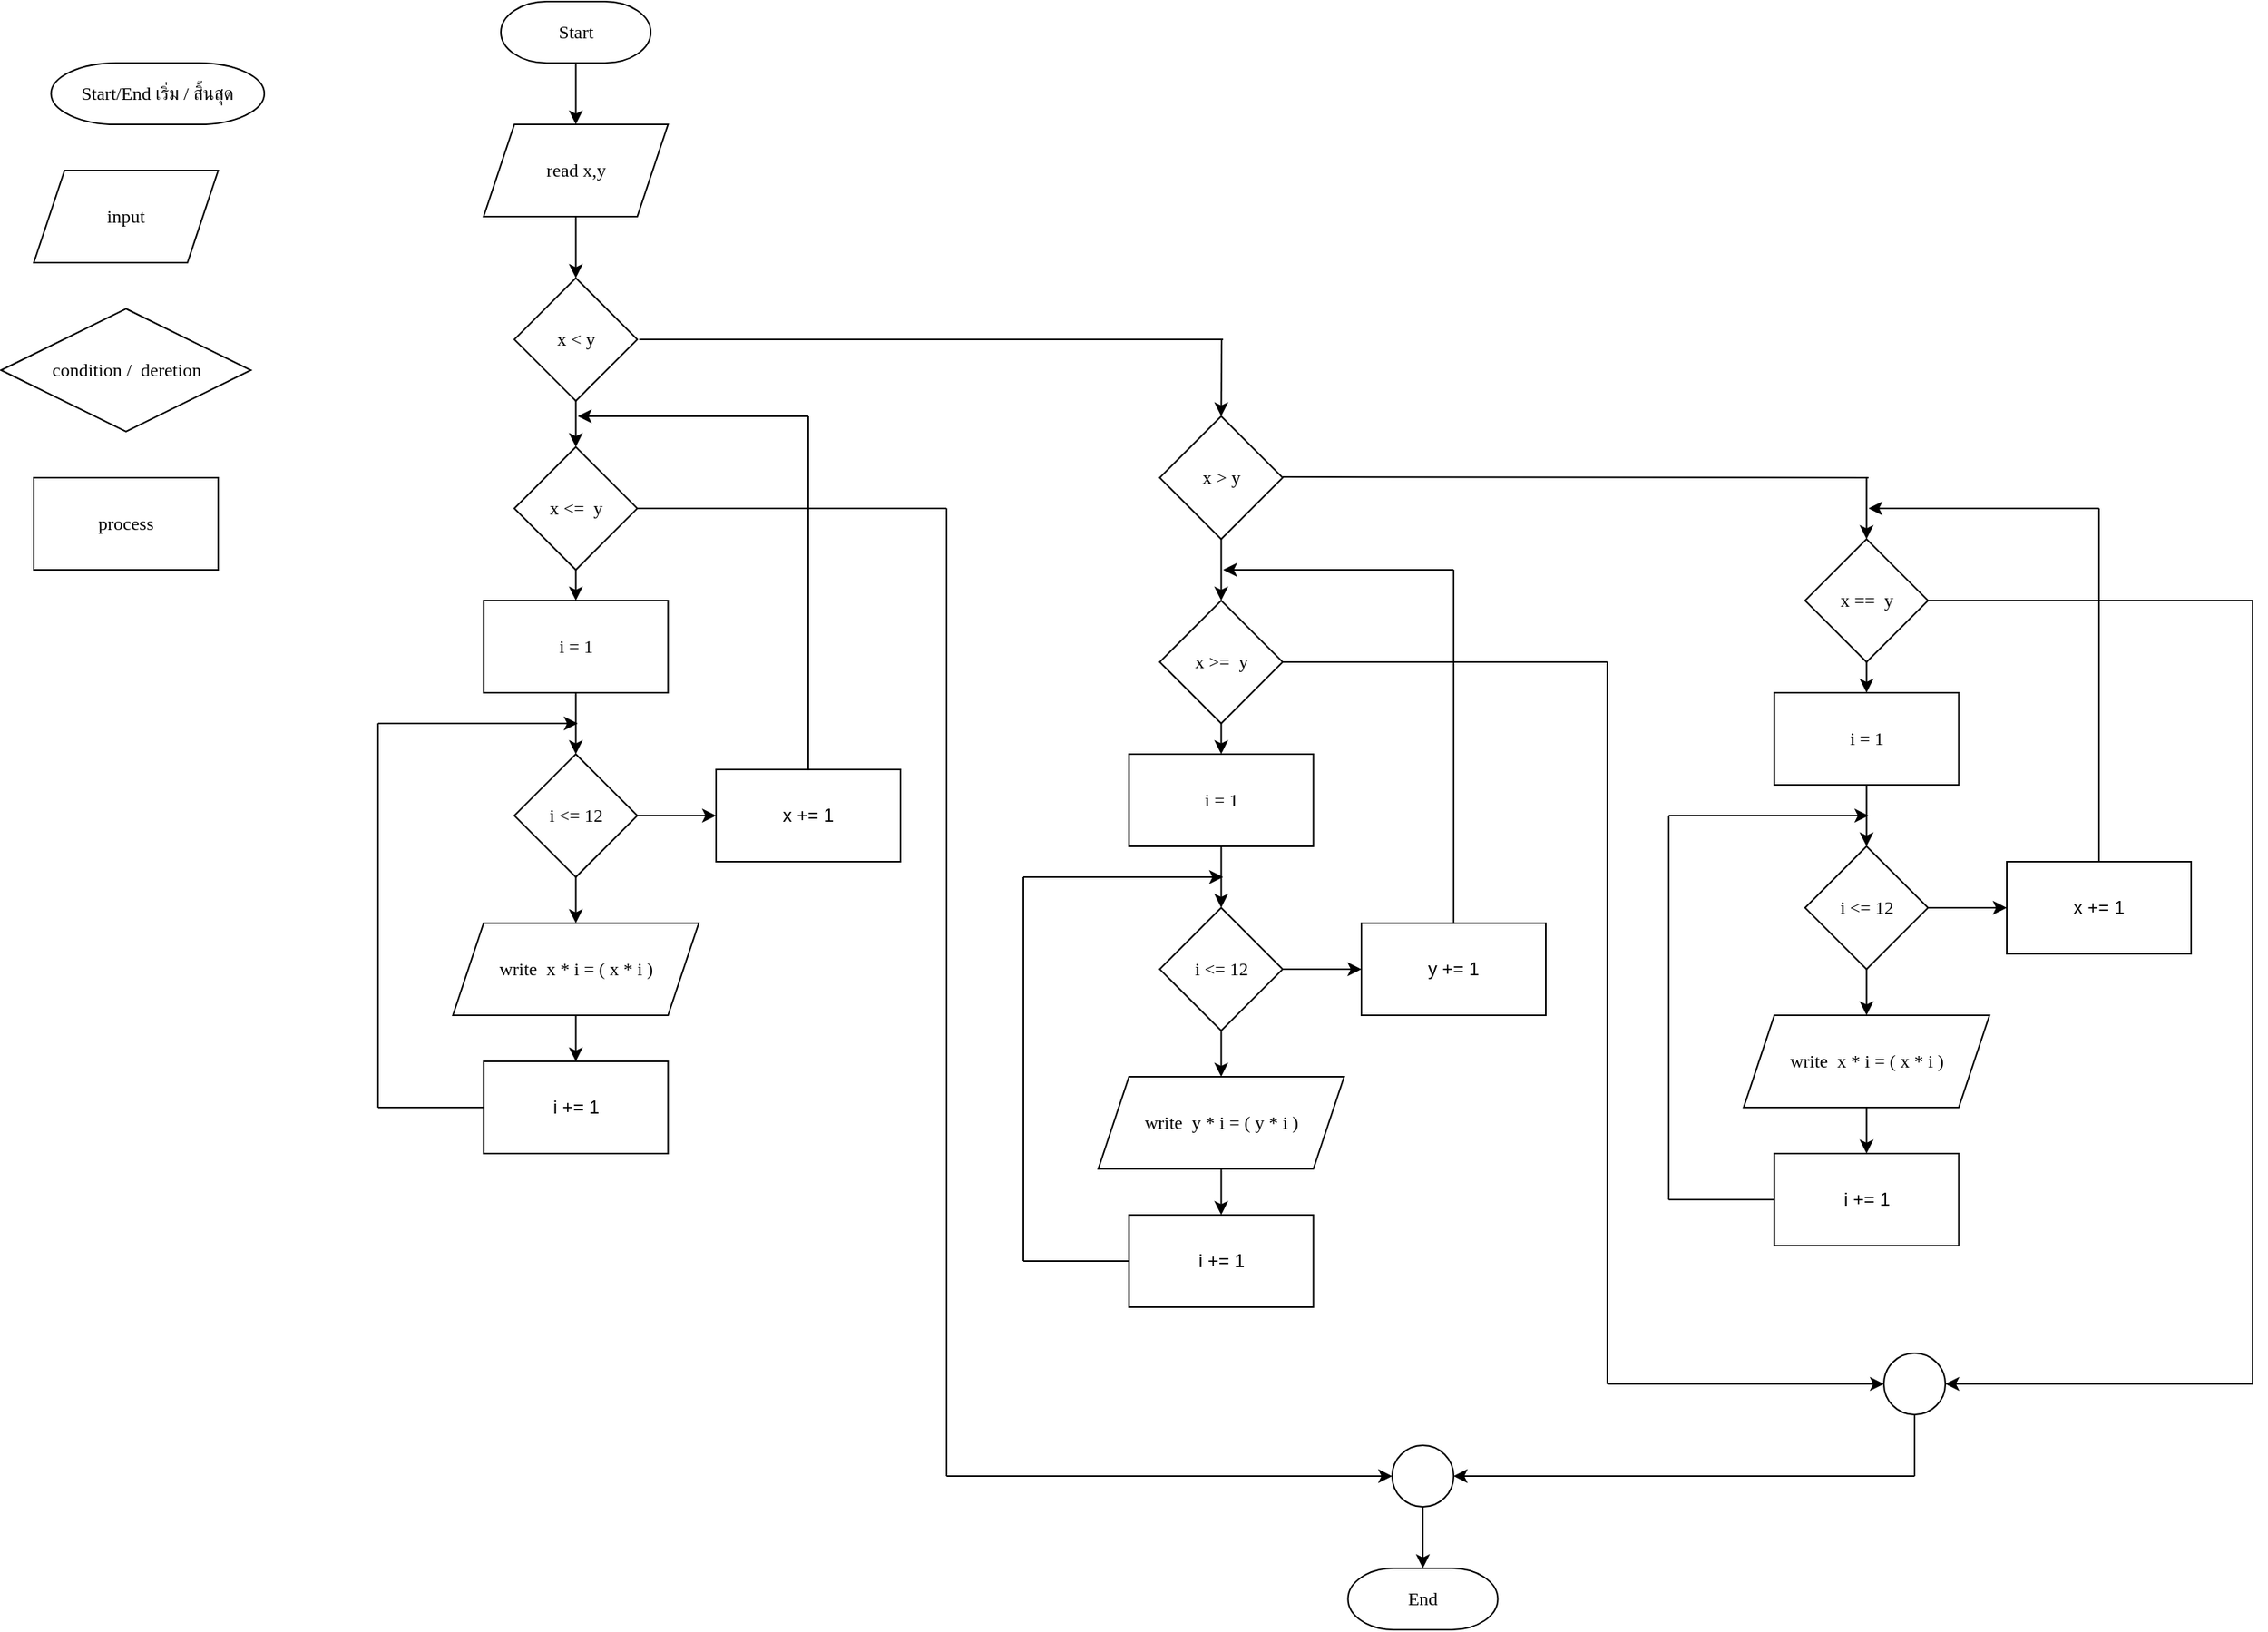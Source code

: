 <mxfile>
    <diagram id="NRDNzX-dKBAHmoYMg2SF" name="Page-1">
        <mxGraphModel dx="1962" dy="528" grid="1" gridSize="10" guides="1" tooltips="1" connect="1" arrows="1" fold="1" page="1" pageScale="1" pageWidth="850" pageHeight="1100" math="0" shadow="0">
            <root>
                <mxCell id="0"/>
                <mxCell id="1" parent="0"/>
                <mxCell id="4" value="" style="edgeStyle=none;html=1;" parent="1" source="2" target="3" edge="1">
                    <mxGeometry relative="1" as="geometry"/>
                </mxCell>
                <mxCell id="2" value="&lt;font data-font-src=&quot;https://fonts.googleapis.com/css?family=Kanit&quot; face=&quot;Kanit&quot;&gt;Start&lt;/font&gt;" style="strokeWidth=1;html=1;shape=mxgraph.flowchart.terminator;whiteSpace=wrap;" parent="1" vertex="1">
                    <mxGeometry x="-106" y="20" width="97.5" height="40" as="geometry"/>
                </mxCell>
                <mxCell id="6" value="" style="edgeStyle=none;html=1;fontFamily=Kanit;fontSource=https%3A%2F%2Ffonts.googleapis.com%2Fcss%3Ffamily%3DKanit;" parent="1" source="3" target="5" edge="1">
                    <mxGeometry relative="1" as="geometry"/>
                </mxCell>
                <mxCell id="3" value="&lt;font data-font-src=&quot;https://fonts.googleapis.com/css?family=Kanit&quot; face=&quot;Kanit&quot;&gt;read x,y&lt;/font&gt;" style="shape=parallelogram;perimeter=parallelogramPerimeter;whiteSpace=wrap;html=1;fixedSize=1;" parent="1" vertex="1">
                    <mxGeometry x="-117.25" y="100" width="120" height="60" as="geometry"/>
                </mxCell>
                <mxCell id="67" value="" style="edgeStyle=none;html=1;fontFamily=Kanit;fontSource=https%3A%2F%2Ffonts.googleapis.com%2Fcss%3Ffamily%3DKanit;" parent="1" source="5" target="9" edge="1">
                    <mxGeometry relative="1" as="geometry"/>
                </mxCell>
                <mxCell id="5" value="x &amp;lt; y" style="rhombus;whiteSpace=wrap;html=1;strokeWidth=1;fontFamily=Kanit;fontSource=https%3A%2F%2Ffonts.googleapis.com%2Fcss%3Ffamily%3DKanit;" parent="1" vertex="1">
                    <mxGeometry x="-97.25" y="200" width="80" height="80" as="geometry"/>
                </mxCell>
                <mxCell id="70" value="" style="edgeStyle=none;html=1;fontFamily=Kanit;fontSource=https%3A%2F%2Ffonts.googleapis.com%2Fcss%3Ffamily%3DKanit;" parent="1" source="7" target="69" edge="1">
                    <mxGeometry relative="1" as="geometry"/>
                </mxCell>
                <mxCell id="7" value="i = 1" style="rounded=0;whiteSpace=wrap;html=1;strokeWidth=1;fontFamily=Kanit;fontSource=https%3A%2F%2Ffonts.googleapis.com%2Fcss%3Ffamily%3DKanit;" parent="1" vertex="1">
                    <mxGeometry x="-117.25" y="410" width="120" height="60" as="geometry"/>
                </mxCell>
                <mxCell id="68" value="" style="edgeStyle=none;html=1;fontFamily=Kanit;fontSource=https%3A%2F%2Ffonts.googleapis.com%2Fcss%3Ffamily%3DKanit;" parent="1" source="9" target="7" edge="1">
                    <mxGeometry relative="1" as="geometry"/>
                </mxCell>
                <mxCell id="9" value="x &amp;lt;=&amp;nbsp; y" style="rhombus;whiteSpace=wrap;html=1;strokeWidth=1;fontFamily=Kanit;fontSource=https%3A%2F%2Ffonts.googleapis.com%2Fcss%3Ffamily%3DKanit;" parent="1" vertex="1">
                    <mxGeometry x="-97.25" y="310" width="80" height="80" as="geometry"/>
                </mxCell>
                <mxCell id="72" value="" style="edgeStyle=none;html=1;fontFamily=Kanit;fontSource=https%3A%2F%2Ffonts.googleapis.com%2Fcss%3Ffamily%3DKanit;" parent="1" source="11" target="13" edge="1">
                    <mxGeometry relative="1" as="geometry"/>
                </mxCell>
                <mxCell id="11" value="&lt;font data-font-src=&quot;https://fonts.googleapis.com/css?family=Kanit&quot; face=&quot;Kanit&quot;&gt;write&amp;nbsp; x * i = ( x * i )&lt;/font&gt;" style="shape=parallelogram;perimeter=parallelogramPerimeter;whiteSpace=wrap;html=1;fixedSize=1;" parent="1" vertex="1">
                    <mxGeometry x="-137.25" y="620" width="160" height="60" as="geometry"/>
                </mxCell>
                <mxCell id="13" value="i += 1" style="whiteSpace=wrap;html=1;" parent="1" vertex="1">
                    <mxGeometry x="-117.25" y="710" width="120" height="60" as="geometry"/>
                </mxCell>
                <mxCell id="71" value="" style="edgeStyle=none;html=1;fontFamily=Kanit;fontSource=https%3A%2F%2Ffonts.googleapis.com%2Fcss%3Ffamily%3DKanit;" parent="1" source="69" target="11" edge="1">
                    <mxGeometry relative="1" as="geometry"/>
                </mxCell>
                <mxCell id="80" value="" style="edgeStyle=none;html=1;fontFamily=Kanit;fontSource=https%3A%2F%2Ffonts.googleapis.com%2Fcss%3Ffamily%3DKanit;" parent="1" source="69" target="79" edge="1">
                    <mxGeometry relative="1" as="geometry"/>
                </mxCell>
                <mxCell id="69" value="i &amp;lt;= 12" style="rhombus;whiteSpace=wrap;html=1;strokeWidth=1;fontFamily=Kanit;fontSource=https%3A%2F%2Ffonts.googleapis.com%2Fcss%3Ffamily%3DKanit;" parent="1" vertex="1">
                    <mxGeometry x="-97.25" y="510" width="80" height="80" as="geometry"/>
                </mxCell>
                <mxCell id="76" value="" style="endArrow=none;html=1;fontFamily=Kanit;fontSource=https%3A%2F%2Ffonts.googleapis.com%2Fcss%3Ffamily%3DKanit;exitX=0;exitY=0.5;exitDx=0;exitDy=0;" parent="1" source="13" edge="1">
                    <mxGeometry width="50" height="50" relative="1" as="geometry">
                        <mxPoint x="94" y="560" as="sourcePoint"/>
                        <mxPoint x="-186" y="740" as="targetPoint"/>
                    </mxGeometry>
                </mxCell>
                <mxCell id="77" value="" style="endArrow=classic;html=1;fontFamily=Kanit;fontSource=https%3A%2F%2Ffonts.googleapis.com%2Fcss%3Ffamily%3DKanit;" parent="1" edge="1">
                    <mxGeometry width="50" height="50" relative="1" as="geometry">
                        <mxPoint x="-186" y="490" as="sourcePoint"/>
                        <mxPoint x="-56" y="490" as="targetPoint"/>
                    </mxGeometry>
                </mxCell>
                <mxCell id="78" value="" style="endArrow=none;html=1;fontFamily=Kanit;fontSource=https%3A%2F%2Ffonts.googleapis.com%2Fcss%3Ffamily%3DKanit;" parent="1" edge="1">
                    <mxGeometry width="50" height="50" relative="1" as="geometry">
                        <mxPoint x="-186" y="740" as="sourcePoint"/>
                        <mxPoint x="-186" y="490" as="targetPoint"/>
                    </mxGeometry>
                </mxCell>
                <mxCell id="79" value="x += 1" style="whiteSpace=wrap;html=1;" parent="1" vertex="1">
                    <mxGeometry x="34" y="520" width="120" height="60" as="geometry"/>
                </mxCell>
                <mxCell id="81" value="" style="endArrow=none;html=1;fontFamily=Kanit;fontSource=https%3A%2F%2Ffonts.googleapis.com%2Fcss%3Ffamily%3DKanit;exitX=0.5;exitY=0;exitDx=0;exitDy=0;" parent="1" source="79" edge="1">
                    <mxGeometry width="50" height="50" relative="1" as="geometry">
                        <mxPoint x="94" y="430" as="sourcePoint"/>
                        <mxPoint x="94" y="290" as="targetPoint"/>
                    </mxGeometry>
                </mxCell>
                <mxCell id="82" value="" style="endArrow=classic;html=1;fontFamily=Kanit;fontSource=https%3A%2F%2Ffonts.googleapis.com%2Fcss%3Ffamily%3DKanit;" parent="1" edge="1">
                    <mxGeometry width="50" height="50" relative="1" as="geometry">
                        <mxPoint x="94" y="290" as="sourcePoint"/>
                        <mxPoint x="-56" y="290" as="targetPoint"/>
                    </mxGeometry>
                </mxCell>
                <mxCell id="85" value="" style="edgeStyle=none;html=1;fontFamily=Kanit;fontSource=https%3A%2F%2Ffonts.googleapis.com%2Fcss%3Ffamily%3DKanit;" parent="1" source="86" target="94" edge="1">
                    <mxGeometry relative="1" as="geometry"/>
                </mxCell>
                <mxCell id="86" value="i = 1" style="rounded=0;whiteSpace=wrap;html=1;strokeWidth=1;fontFamily=Kanit;fontSource=https%3A%2F%2Ffonts.googleapis.com%2Fcss%3Ffamily%3DKanit;" parent="1" vertex="1">
                    <mxGeometry x="302.75" y="510" width="120" height="60" as="geometry"/>
                </mxCell>
                <mxCell id="87" value="" style="edgeStyle=none;html=1;fontFamily=Kanit;fontSource=https%3A%2F%2Ffonts.googleapis.com%2Fcss%3Ffamily%3DKanit;" parent="1" source="88" target="86" edge="1">
                    <mxGeometry relative="1" as="geometry"/>
                </mxCell>
                <mxCell id="88" value="x &amp;gt;=&amp;nbsp; y" style="rhombus;whiteSpace=wrap;html=1;strokeWidth=1;fontFamily=Kanit;fontSource=https%3A%2F%2Ffonts.googleapis.com%2Fcss%3Ffamily%3DKanit;" parent="1" vertex="1">
                    <mxGeometry x="322.75" y="410" width="80" height="80" as="geometry"/>
                </mxCell>
                <mxCell id="89" value="" style="edgeStyle=none;html=1;fontFamily=Kanit;fontSource=https%3A%2F%2Ffonts.googleapis.com%2Fcss%3Ffamily%3DKanit;" parent="1" source="90" target="91" edge="1">
                    <mxGeometry relative="1" as="geometry"/>
                </mxCell>
                <mxCell id="90" value="&lt;font data-font-src=&quot;https://fonts.googleapis.com/css?family=Kanit&quot; face=&quot;Kanit&quot;&gt;write&amp;nbsp; y * i = ( y * i )&lt;/font&gt;" style="shape=parallelogram;perimeter=parallelogramPerimeter;whiteSpace=wrap;html=1;fixedSize=1;" parent="1" vertex="1">
                    <mxGeometry x="282.75" y="720" width="160" height="60" as="geometry"/>
                </mxCell>
                <mxCell id="91" value="i += 1" style="whiteSpace=wrap;html=1;" parent="1" vertex="1">
                    <mxGeometry x="302.75" y="810" width="120" height="60" as="geometry"/>
                </mxCell>
                <mxCell id="92" value="" style="edgeStyle=none;html=1;fontFamily=Kanit;fontSource=https%3A%2F%2Ffonts.googleapis.com%2Fcss%3Ffamily%3DKanit;" parent="1" source="94" target="90" edge="1">
                    <mxGeometry relative="1" as="geometry"/>
                </mxCell>
                <mxCell id="93" value="" style="edgeStyle=none;html=1;fontFamily=Kanit;fontSource=https%3A%2F%2Ffonts.googleapis.com%2Fcss%3Ffamily%3DKanit;" parent="1" source="94" target="98" edge="1">
                    <mxGeometry relative="1" as="geometry"/>
                </mxCell>
                <mxCell id="94" value="i &amp;lt;= 12" style="rhombus;whiteSpace=wrap;html=1;strokeWidth=1;fontFamily=Kanit;fontSource=https%3A%2F%2Ffonts.googleapis.com%2Fcss%3Ffamily%3DKanit;" parent="1" vertex="1">
                    <mxGeometry x="322.75" y="610" width="80" height="80" as="geometry"/>
                </mxCell>
                <mxCell id="95" value="" style="endArrow=none;html=1;fontFamily=Kanit;fontSource=https%3A%2F%2Ffonts.googleapis.com%2Fcss%3Ffamily%3DKanit;exitX=0;exitY=0.5;exitDx=0;exitDy=0;" parent="1" source="91" edge="1">
                    <mxGeometry width="50" height="50" relative="1" as="geometry">
                        <mxPoint x="514" y="660" as="sourcePoint"/>
                        <mxPoint x="234" y="840" as="targetPoint"/>
                    </mxGeometry>
                </mxCell>
                <mxCell id="96" value="" style="endArrow=classic;html=1;fontFamily=Kanit;fontSource=https%3A%2F%2Ffonts.googleapis.com%2Fcss%3Ffamily%3DKanit;" parent="1" edge="1">
                    <mxGeometry width="50" height="50" relative="1" as="geometry">
                        <mxPoint x="234" y="590" as="sourcePoint"/>
                        <mxPoint x="364" y="590" as="targetPoint"/>
                    </mxGeometry>
                </mxCell>
                <mxCell id="97" value="" style="endArrow=none;html=1;fontFamily=Kanit;fontSource=https%3A%2F%2Ffonts.googleapis.com%2Fcss%3Ffamily%3DKanit;" parent="1" edge="1">
                    <mxGeometry width="50" height="50" relative="1" as="geometry">
                        <mxPoint x="234" y="840" as="sourcePoint"/>
                        <mxPoint x="234" y="590" as="targetPoint"/>
                    </mxGeometry>
                </mxCell>
                <mxCell id="98" value="y += 1" style="whiteSpace=wrap;html=1;" parent="1" vertex="1">
                    <mxGeometry x="454" y="620" width="120" height="60" as="geometry"/>
                </mxCell>
                <mxCell id="99" value="" style="endArrow=none;html=1;fontFamily=Kanit;fontSource=https%3A%2F%2Ffonts.googleapis.com%2Fcss%3Ffamily%3DKanit;exitX=0.5;exitY=0;exitDx=0;exitDy=0;" parent="1" source="98" edge="1">
                    <mxGeometry width="50" height="50" relative="1" as="geometry">
                        <mxPoint x="514" y="530" as="sourcePoint"/>
                        <mxPoint x="514" y="390" as="targetPoint"/>
                    </mxGeometry>
                </mxCell>
                <mxCell id="100" value="" style="endArrow=classic;html=1;fontFamily=Kanit;fontSource=https%3A%2F%2Ffonts.googleapis.com%2Fcss%3Ffamily%3DKanit;" parent="1" edge="1">
                    <mxGeometry width="50" height="50" relative="1" as="geometry">
                        <mxPoint x="514" y="390" as="sourcePoint"/>
                        <mxPoint x="364" y="390" as="targetPoint"/>
                    </mxGeometry>
                </mxCell>
                <mxCell id="103" value="" style="endArrow=none;html=1;fontFamily=Kanit;fontSource=https%3A%2F%2Ffonts.googleapis.com%2Fcss%3Ffamily%3DKanit;" parent="1" edge="1">
                    <mxGeometry width="50" height="50" relative="1" as="geometry">
                        <mxPoint x="-16" y="240" as="sourcePoint"/>
                        <mxPoint x="364" y="240" as="targetPoint"/>
                    </mxGeometry>
                </mxCell>
                <mxCell id="106" value="" style="edgeStyle=none;html=1;fontFamily=Kanit;fontSource=https%3A%2F%2Ffonts.googleapis.com%2Fcss%3Ffamily%3DKanit;" parent="1" source="105" target="88" edge="1">
                    <mxGeometry relative="1" as="geometry"/>
                </mxCell>
                <mxCell id="105" value="x &amp;gt; y" style="rhombus;whiteSpace=wrap;html=1;strokeWidth=1;fontFamily=Kanit;fontSource=https%3A%2F%2Ffonts.googleapis.com%2Fcss%3Ffamily%3DKanit;" parent="1" vertex="1">
                    <mxGeometry x="322.75" y="290" width="80" height="80" as="geometry"/>
                </mxCell>
                <mxCell id="107" value="" style="endArrow=classic;html=1;fontFamily=Kanit;fontSource=https%3A%2F%2Ffonts.googleapis.com%2Fcss%3Ffamily%3DKanit;entryX=0.5;entryY=0;entryDx=0;entryDy=0;" parent="1" target="105" edge="1">
                    <mxGeometry width="50" height="50" relative="1" as="geometry">
                        <mxPoint x="363" y="240" as="sourcePoint"/>
                        <mxPoint x="204" y="380" as="targetPoint"/>
                    </mxGeometry>
                </mxCell>
                <mxCell id="109" value="" style="endArrow=none;html=1;fontFamily=Kanit;fontSource=https%3A%2F%2Ffonts.googleapis.com%2Fcss%3Ffamily%3DKanit;" parent="1" edge="1">
                    <mxGeometry width="50" height="50" relative="1" as="geometry">
                        <mxPoint x="402.75" y="329.5" as="sourcePoint"/>
                        <mxPoint x="784" y="330" as="targetPoint"/>
                    </mxGeometry>
                </mxCell>
                <mxCell id="127" value="" style="edgeStyle=none;html=1;fontFamily=Kanit;fontSource=https%3A%2F%2Ffonts.googleapis.com%2Fcss%3Ffamily%3DKanit;" parent="1" source="128" target="136" edge="1">
                    <mxGeometry relative="1" as="geometry"/>
                </mxCell>
                <mxCell id="128" value="i = 1" style="rounded=0;whiteSpace=wrap;html=1;strokeWidth=1;fontFamily=Kanit;fontSource=https%3A%2F%2Ffonts.googleapis.com%2Fcss%3Ffamily%3DKanit;" parent="1" vertex="1">
                    <mxGeometry x="722.75" y="470" width="120" height="60" as="geometry"/>
                </mxCell>
                <mxCell id="129" value="" style="edgeStyle=none;html=1;fontFamily=Kanit;fontSource=https%3A%2F%2Ffonts.googleapis.com%2Fcss%3Ffamily%3DKanit;" parent="1" source="130" target="128" edge="1">
                    <mxGeometry relative="1" as="geometry"/>
                </mxCell>
                <mxCell id="130" value="x ==&amp;nbsp; y" style="rhombus;whiteSpace=wrap;html=1;strokeWidth=1;fontFamily=Kanit;fontSource=https%3A%2F%2Ffonts.googleapis.com%2Fcss%3Ffamily%3DKanit;" parent="1" vertex="1">
                    <mxGeometry x="742.75" y="370" width="80" height="80" as="geometry"/>
                </mxCell>
                <mxCell id="131" value="" style="edgeStyle=none;html=1;fontFamily=Kanit;fontSource=https%3A%2F%2Ffonts.googleapis.com%2Fcss%3Ffamily%3DKanit;" parent="1" source="132" target="133" edge="1">
                    <mxGeometry relative="1" as="geometry"/>
                </mxCell>
                <mxCell id="132" value="&lt;font data-font-src=&quot;https://fonts.googleapis.com/css?family=Kanit&quot; face=&quot;Kanit&quot;&gt;write&amp;nbsp; x * i = ( x * i )&lt;/font&gt;" style="shape=parallelogram;perimeter=parallelogramPerimeter;whiteSpace=wrap;html=1;fixedSize=1;" parent="1" vertex="1">
                    <mxGeometry x="702.75" y="680" width="160" height="60" as="geometry"/>
                </mxCell>
                <mxCell id="133" value="i += 1" style="whiteSpace=wrap;html=1;" parent="1" vertex="1">
                    <mxGeometry x="722.75" y="770" width="120" height="60" as="geometry"/>
                </mxCell>
                <mxCell id="134" value="" style="edgeStyle=none;html=1;fontFamily=Kanit;fontSource=https%3A%2F%2Ffonts.googleapis.com%2Fcss%3Ffamily%3DKanit;" parent="1" source="136" target="132" edge="1">
                    <mxGeometry relative="1" as="geometry"/>
                </mxCell>
                <mxCell id="135" value="" style="edgeStyle=none;html=1;fontFamily=Kanit;fontSource=https%3A%2F%2Ffonts.googleapis.com%2Fcss%3Ffamily%3DKanit;" parent="1" source="136" target="140" edge="1">
                    <mxGeometry relative="1" as="geometry"/>
                </mxCell>
                <mxCell id="136" value="i &amp;lt;= 12" style="rhombus;whiteSpace=wrap;html=1;strokeWidth=1;fontFamily=Kanit;fontSource=https%3A%2F%2Ffonts.googleapis.com%2Fcss%3Ffamily%3DKanit;" parent="1" vertex="1">
                    <mxGeometry x="742.75" y="570" width="80" height="80" as="geometry"/>
                </mxCell>
                <mxCell id="137" value="" style="endArrow=none;html=1;fontFamily=Kanit;fontSource=https%3A%2F%2Ffonts.googleapis.com%2Fcss%3Ffamily%3DKanit;exitX=0;exitY=0.5;exitDx=0;exitDy=0;" parent="1" source="133" edge="1">
                    <mxGeometry width="50" height="50" relative="1" as="geometry">
                        <mxPoint x="934" y="620" as="sourcePoint"/>
                        <mxPoint x="654" y="800" as="targetPoint"/>
                    </mxGeometry>
                </mxCell>
                <mxCell id="138" value="" style="endArrow=classic;html=1;fontFamily=Kanit;fontSource=https%3A%2F%2Ffonts.googleapis.com%2Fcss%3Ffamily%3DKanit;" parent="1" edge="1">
                    <mxGeometry width="50" height="50" relative="1" as="geometry">
                        <mxPoint x="654" y="550" as="sourcePoint"/>
                        <mxPoint x="784" y="550" as="targetPoint"/>
                    </mxGeometry>
                </mxCell>
                <mxCell id="139" value="" style="endArrow=none;html=1;fontFamily=Kanit;fontSource=https%3A%2F%2Ffonts.googleapis.com%2Fcss%3Ffamily%3DKanit;" parent="1" edge="1">
                    <mxGeometry width="50" height="50" relative="1" as="geometry">
                        <mxPoint x="654" y="800" as="sourcePoint"/>
                        <mxPoint x="654" y="550" as="targetPoint"/>
                    </mxGeometry>
                </mxCell>
                <mxCell id="140" value="x += 1" style="whiteSpace=wrap;html=1;" parent="1" vertex="1">
                    <mxGeometry x="874" y="580" width="120" height="60" as="geometry"/>
                </mxCell>
                <mxCell id="141" value="" style="endArrow=none;html=1;fontFamily=Kanit;fontSource=https%3A%2F%2Ffonts.googleapis.com%2Fcss%3Ffamily%3DKanit;exitX=0.5;exitY=0;exitDx=0;exitDy=0;" parent="1" source="140" edge="1">
                    <mxGeometry width="50" height="50" relative="1" as="geometry">
                        <mxPoint x="934" y="490" as="sourcePoint"/>
                        <mxPoint x="934" y="350" as="targetPoint"/>
                    </mxGeometry>
                </mxCell>
                <mxCell id="142" value="" style="endArrow=classic;html=1;fontFamily=Kanit;fontSource=https%3A%2F%2Ffonts.googleapis.com%2Fcss%3Ffamily%3DKanit;" parent="1" edge="1">
                    <mxGeometry width="50" height="50" relative="1" as="geometry">
                        <mxPoint x="934" y="350" as="sourcePoint"/>
                        <mxPoint x="784" y="350" as="targetPoint"/>
                    </mxGeometry>
                </mxCell>
                <mxCell id="143" value="" style="edgeStyle=none;html=1;fontFamily=Kanit;fontSource=https%3A%2F%2Ffonts.googleapis.com%2Fcss%3Ffamily%3DKanit;" parent="1" target="130" edge="1">
                    <mxGeometry relative="1" as="geometry">
                        <mxPoint x="782.75" y="330" as="sourcePoint"/>
                    </mxGeometry>
                </mxCell>
                <mxCell id="150" value="&lt;font face=&quot;Kanit&quot;&gt;End&lt;/font&gt;" style="strokeWidth=1;html=1;shape=mxgraph.flowchart.terminator;whiteSpace=wrap;" parent="1" vertex="1">
                    <mxGeometry x="445.25" y="1040" width="97.5" height="40" as="geometry"/>
                </mxCell>
                <mxCell id="151" value="" style="endArrow=none;html=1;fontFamily=Kanit;fontSource=https%3A%2F%2Ffonts.googleapis.com%2Fcss%3Ffamily%3DKanit;exitX=1;exitY=0.5;exitDx=0;exitDy=0;" parent="1" source="88" edge="1">
                    <mxGeometry width="50" height="50" relative="1" as="geometry">
                        <mxPoint x="454" y="480" as="sourcePoint"/>
                        <mxPoint x="614" y="450" as="targetPoint"/>
                    </mxGeometry>
                </mxCell>
                <mxCell id="152" value="" style="endArrow=none;html=1;fontFamily=Kanit;fontSource=https%3A%2F%2Ffonts.googleapis.com%2Fcss%3Ffamily%3DKanit;exitX=1;exitY=0.5;exitDx=0;exitDy=0;" parent="1" source="9" edge="1">
                    <mxGeometry width="50" height="50" relative="1" as="geometry">
                        <mxPoint x="362.75" y="460" as="sourcePoint"/>
                        <mxPoint x="184" y="350" as="targetPoint"/>
                    </mxGeometry>
                </mxCell>
                <mxCell id="157" value="" style="endArrow=none;html=1;fontFamily=Kanit;fontSource=https%3A%2F%2Ffonts.googleapis.com%2Fcss%3Ffamily%3DKanit;" parent="1" edge="1">
                    <mxGeometry width="50" height="50" relative="1" as="geometry">
                        <mxPoint x="614" y="920" as="sourcePoint"/>
                        <mxPoint x="614" y="450" as="targetPoint"/>
                    </mxGeometry>
                </mxCell>
                <mxCell id="158" value="" style="endArrow=none;html=1;fontFamily=Kanit;fontSource=https%3A%2F%2Ffonts.googleapis.com%2Fcss%3Ffamily%3DKanit;" parent="1" edge="1">
                    <mxGeometry width="50" height="50" relative="1" as="geometry">
                        <mxPoint x="184" y="980" as="sourcePoint"/>
                        <mxPoint x="184" y="350" as="targetPoint"/>
                    </mxGeometry>
                </mxCell>
                <mxCell id="159" value="" style="endArrow=none;html=1;fontFamily=Kanit;fontSource=https%3A%2F%2Ffonts.googleapis.com%2Fcss%3Ffamily%3DKanit;exitX=1;exitY=0.5;exitDx=0;exitDy=0;" parent="1" edge="1">
                    <mxGeometry width="50" height="50" relative="1" as="geometry">
                        <mxPoint x="822.75" y="410" as="sourcePoint"/>
                        <mxPoint x="1034" y="410" as="targetPoint"/>
                    </mxGeometry>
                </mxCell>
                <mxCell id="160" value="" style="endArrow=none;html=1;fontFamily=Kanit;fontSource=https%3A%2F%2Ffonts.googleapis.com%2Fcss%3Ffamily%3DKanit;" parent="1" edge="1">
                    <mxGeometry width="50" height="50" relative="1" as="geometry">
                        <mxPoint x="1034" y="920" as="sourcePoint"/>
                        <mxPoint x="1034" y="410" as="targetPoint"/>
                    </mxGeometry>
                </mxCell>
                <mxCell id="162" value="" style="ellipse;whiteSpace=wrap;html=1;aspect=fixed;strokeWidth=1;fontFamily=Kanit;fontSource=https%3A%2F%2Ffonts.googleapis.com%2Fcss%3Ffamily%3DKanit;" parent="1" vertex="1">
                    <mxGeometry x="794" y="900" width="40" height="40" as="geometry"/>
                </mxCell>
                <mxCell id="163" value="" style="endArrow=classic;html=1;fontFamily=Kanit;fontSource=https%3A%2F%2Ffonts.googleapis.com%2Fcss%3Ffamily%3DKanit;entryX=0;entryY=0.5;entryDx=0;entryDy=0;" parent="1" target="162" edge="1">
                    <mxGeometry width="50" height="50" relative="1" as="geometry">
                        <mxPoint x="614" y="920" as="sourcePoint"/>
                        <mxPoint x="644" y="730" as="targetPoint"/>
                    </mxGeometry>
                </mxCell>
                <mxCell id="164" value="" style="endArrow=classic;html=1;fontFamily=Kanit;fontSource=https%3A%2F%2Ffonts.googleapis.com%2Fcss%3Ffamily%3DKanit;entryX=1;entryY=0.5;entryDx=0;entryDy=0;" parent="1" target="162" edge="1">
                    <mxGeometry width="50" height="50" relative="1" as="geometry">
                        <mxPoint x="1034" y="920" as="sourcePoint"/>
                        <mxPoint x="644" y="730" as="targetPoint"/>
                    </mxGeometry>
                </mxCell>
                <mxCell id="171" value="" style="edgeStyle=none;html=1;fontFamily=Kanit;fontSource=https%3A%2F%2Ffonts.googleapis.com%2Fcss%3Ffamily%3DKanit;" parent="1" source="166" target="150" edge="1">
                    <mxGeometry relative="1" as="geometry"/>
                </mxCell>
                <mxCell id="166" value="" style="ellipse;whiteSpace=wrap;html=1;aspect=fixed;strokeWidth=1;fontFamily=Kanit;fontSource=https%3A%2F%2Ffonts.googleapis.com%2Fcss%3Ffamily%3DKanit;" parent="1" vertex="1">
                    <mxGeometry x="474" y="960" width="40" height="40" as="geometry"/>
                </mxCell>
                <mxCell id="167" value="" style="endArrow=none;html=1;fontFamily=Kanit;fontSource=https%3A%2F%2Ffonts.googleapis.com%2Fcss%3Ffamily%3DKanit;entryX=0.5;entryY=1;entryDx=0;entryDy=0;" parent="1" target="162" edge="1">
                    <mxGeometry width="50" height="50" relative="1" as="geometry">
                        <mxPoint x="814" y="980" as="sourcePoint"/>
                        <mxPoint x="644" y="880" as="targetPoint"/>
                    </mxGeometry>
                </mxCell>
                <mxCell id="168" value="" style="endArrow=classic;html=1;fontFamily=Kanit;fontSource=https%3A%2F%2Ffonts.googleapis.com%2Fcss%3Ffamily%3DKanit;entryX=1;entryY=0.5;entryDx=0;entryDy=0;" parent="1" target="166" edge="1">
                    <mxGeometry width="50" height="50" relative="1" as="geometry">
                        <mxPoint x="814" y="980" as="sourcePoint"/>
                        <mxPoint x="644" y="880" as="targetPoint"/>
                    </mxGeometry>
                </mxCell>
                <mxCell id="170" value="" style="endArrow=classic;html=1;fontFamily=Kanit;fontSource=https%3A%2F%2Ffonts.googleapis.com%2Fcss%3Ffamily%3DKanit;entryX=0;entryY=0.5;entryDx=0;entryDy=0;" parent="1" target="166" edge="1">
                    <mxGeometry width="50" height="50" relative="1" as="geometry">
                        <mxPoint x="184" y="980" as="sourcePoint"/>
                        <mxPoint x="644" y="910" as="targetPoint"/>
                    </mxGeometry>
                </mxCell>
                <mxCell id="172" value="&lt;font data-font-src=&quot;https://fonts.googleapis.com/css?family=Kanit&quot; face=&quot;Kanit&quot;&gt;Start/End เริ่ม / สิ้นสุด&lt;/font&gt;" style="strokeWidth=1;html=1;shape=mxgraph.flowchart.terminator;whiteSpace=wrap;" vertex="1" parent="1">
                    <mxGeometry x="-398.75" y="60" width="138.75" height="40" as="geometry"/>
                </mxCell>
                <mxCell id="173" value="&lt;font data-font-src=&quot;https://fonts.googleapis.com/css?family=Kanit&quot; face=&quot;Kanit&quot;&gt;input&lt;/font&gt;" style="shape=parallelogram;perimeter=parallelogramPerimeter;whiteSpace=wrap;html=1;fixedSize=1;" vertex="1" parent="1">
                    <mxGeometry x="-410" y="130" width="120" height="60" as="geometry"/>
                </mxCell>
                <mxCell id="174" value="condition /&amp;nbsp; deretion" style="rhombus;whiteSpace=wrap;html=1;strokeWidth=1;fontFamily=Kanit;fontSource=https%3A%2F%2Ffonts.googleapis.com%2Fcss%3Ffamily%3DKanit;" vertex="1" parent="1">
                    <mxGeometry x="-431.25" y="220" width="162.5" height="80" as="geometry"/>
                </mxCell>
                <mxCell id="175" value="process" style="rounded=0;whiteSpace=wrap;html=1;strokeWidth=1;fontFamily=Kanit;fontSource=https%3A%2F%2Ffonts.googleapis.com%2Fcss%3Ffamily%3DKanit;" vertex="1" parent="1">
                    <mxGeometry x="-410" y="330" width="120" height="60" as="geometry"/>
                </mxCell>
            </root>
        </mxGraphModel>
    </diagram>
</mxfile>